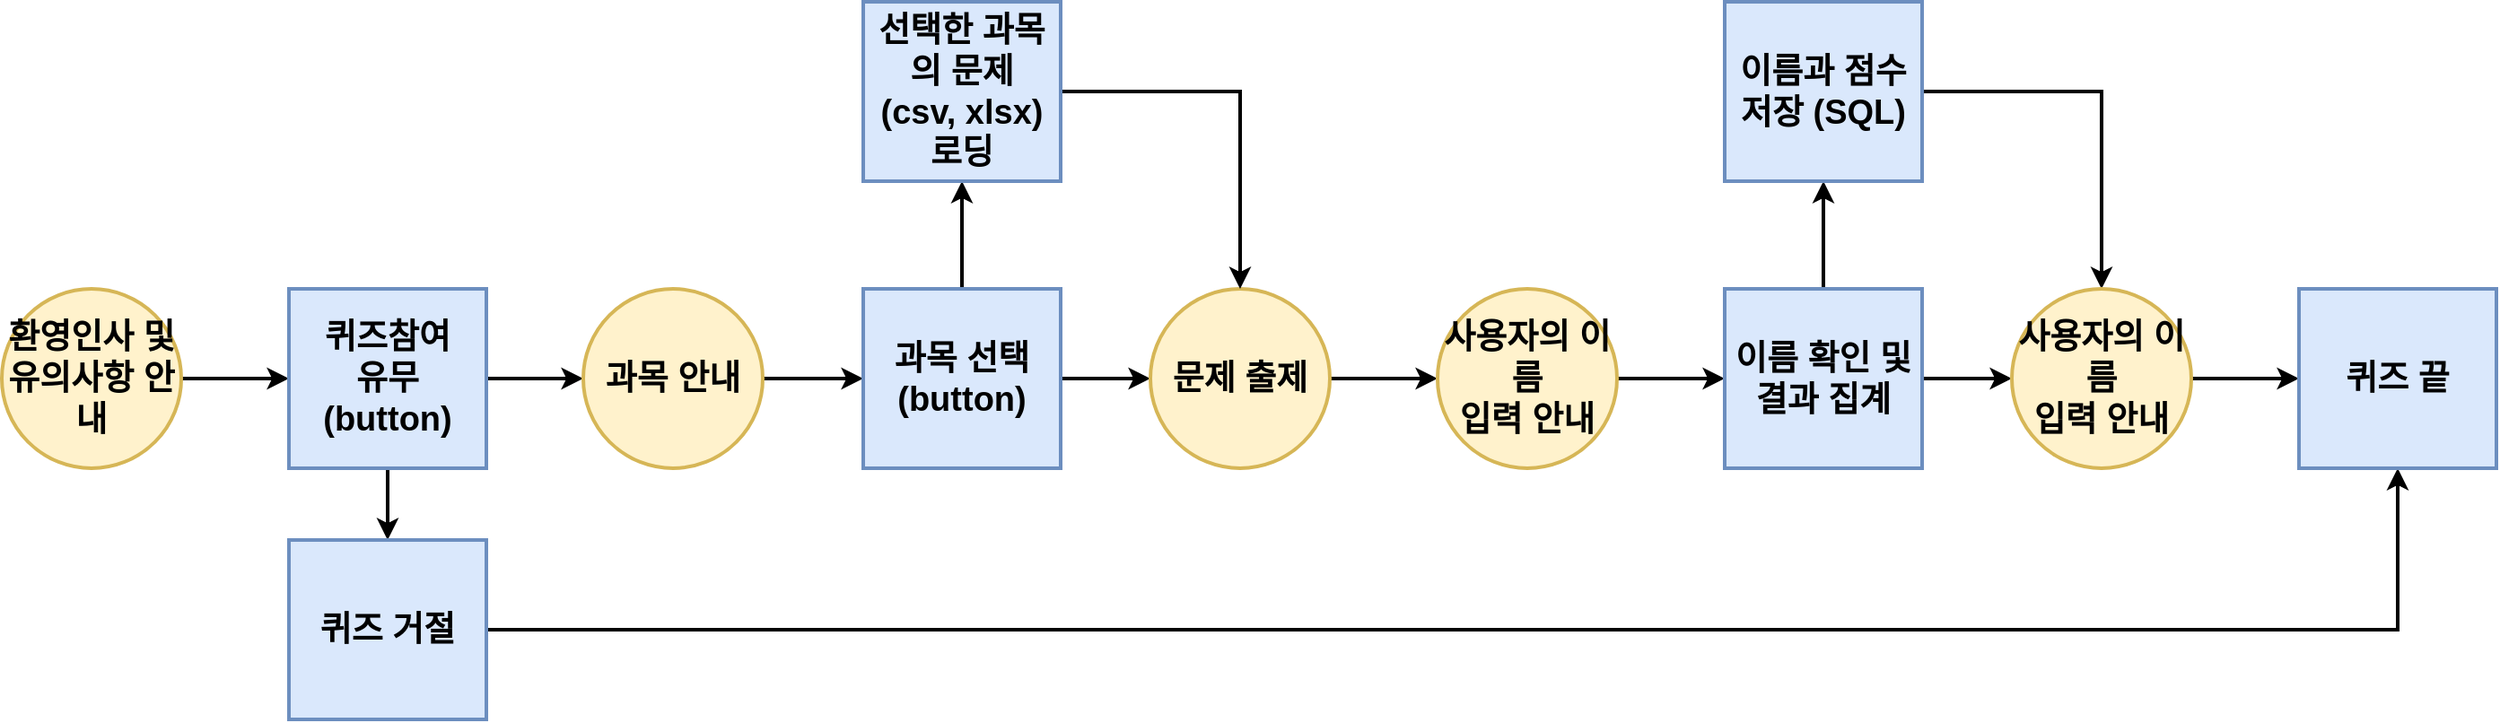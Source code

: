 <mxfile version="13.8.1" type="github">
  <diagram id="lVTYWJ5q9AxQNi57Mwy6" name="Page-1">
    <mxGraphModel dx="1673" dy="895" grid="1" gridSize="10" guides="1" tooltips="1" connect="1" arrows="1" fold="1" page="1" pageScale="1" pageWidth="827" pageHeight="1169" math="0" shadow="0">
      <root>
        <mxCell id="0" />
        <mxCell id="1" parent="0" />
        <mxCell id="ZSoLlEDXcMwoq2wpnS44-14" style="edgeStyle=orthogonalEdgeStyle;rounded=0;orthogonalLoop=1;jettySize=auto;html=1;exitX=1;exitY=0.5;exitDx=0;exitDy=0;entryX=0;entryY=0.5;entryDx=0;entryDy=0;strokeWidth=2;spacing=2;fontSize=19;fontStyle=1" edge="1" parent="1" source="ZSoLlEDXcMwoq2wpnS44-1" target="ZSoLlEDXcMwoq2wpnS44-2">
          <mxGeometry relative="1" as="geometry" />
        </mxCell>
        <mxCell id="ZSoLlEDXcMwoq2wpnS44-1" value="환영인사 및&lt;br style=&quot;font-size: 19px;&quot;&gt;유의사항 안내" style="ellipse;whiteSpace=wrap;html=1;strokeWidth=2;spacing=2;fontSize=19;fontStyle=1;fillColor=#fff2cc;strokeColor=#d6b656;" vertex="1" parent="1">
          <mxGeometry x="40" y="220" width="100" height="100" as="geometry" />
        </mxCell>
        <mxCell id="ZSoLlEDXcMwoq2wpnS44-15" style="edgeStyle=orthogonalEdgeStyle;rounded=0;orthogonalLoop=1;jettySize=auto;html=1;exitX=1;exitY=0.5;exitDx=0;exitDy=0;entryX=0;entryY=0.5;entryDx=0;entryDy=0;strokeWidth=2;spacing=2;fontSize=19;fontStyle=1" edge="1" parent="1" source="ZSoLlEDXcMwoq2wpnS44-2" target="ZSoLlEDXcMwoq2wpnS44-4">
          <mxGeometry relative="1" as="geometry" />
        </mxCell>
        <mxCell id="ZSoLlEDXcMwoq2wpnS44-27" style="edgeStyle=orthogonalEdgeStyle;rounded=0;orthogonalLoop=1;jettySize=auto;html=1;exitX=0.5;exitY=1;exitDx=0;exitDy=0;entryX=0.5;entryY=0;entryDx=0;entryDy=0;strokeWidth=2;spacing=2;fontSize=19;fontStyle=1" edge="1" parent="1" source="ZSoLlEDXcMwoq2wpnS44-2" target="ZSoLlEDXcMwoq2wpnS44-3">
          <mxGeometry relative="1" as="geometry" />
        </mxCell>
        <mxCell id="ZSoLlEDXcMwoq2wpnS44-2" value="퀴즈참여 &lt;br&gt;유무&lt;br style=&quot;font-size: 19px&quot;&gt;(button)" style="rounded=0;whiteSpace=wrap;html=1;strokeWidth=2;spacing=2;fontSize=19;fontStyle=1;fillColor=#dae8fc;strokeColor=#6c8ebf;" vertex="1" parent="1">
          <mxGeometry x="200" y="220" width="110" height="100" as="geometry" />
        </mxCell>
        <mxCell id="ZSoLlEDXcMwoq2wpnS44-28" style="edgeStyle=orthogonalEdgeStyle;rounded=0;orthogonalLoop=1;jettySize=auto;html=1;exitX=1;exitY=0.5;exitDx=0;exitDy=0;entryX=0.5;entryY=1;entryDx=0;entryDy=0;strokeWidth=2;spacing=2;fontSize=19;fontStyle=1" edge="1" parent="1" source="ZSoLlEDXcMwoq2wpnS44-3" target="ZSoLlEDXcMwoq2wpnS44-13">
          <mxGeometry relative="1" as="geometry" />
        </mxCell>
        <mxCell id="ZSoLlEDXcMwoq2wpnS44-3" value="퀴즈 거절" style="rounded=0;whiteSpace=wrap;html=1;strokeWidth=2;spacing=2;fontSize=19;fontStyle=1;fillColor=#dae8fc;strokeColor=#6c8ebf;" vertex="1" parent="1">
          <mxGeometry x="200" y="360" width="110" height="100" as="geometry" />
        </mxCell>
        <mxCell id="ZSoLlEDXcMwoq2wpnS44-16" style="edgeStyle=orthogonalEdgeStyle;rounded=0;orthogonalLoop=1;jettySize=auto;html=1;exitX=1;exitY=0.5;exitDx=0;exitDy=0;entryX=0;entryY=0.5;entryDx=0;entryDy=0;strokeWidth=2;spacing=2;fontSize=19;fontStyle=1" edge="1" parent="1" source="ZSoLlEDXcMwoq2wpnS44-4" target="ZSoLlEDXcMwoq2wpnS44-5">
          <mxGeometry relative="1" as="geometry" />
        </mxCell>
        <mxCell id="ZSoLlEDXcMwoq2wpnS44-4" value="과목 안내" style="ellipse;whiteSpace=wrap;html=1;strokeWidth=2;spacing=2;fontSize=19;fontStyle=1;fillColor=#fff2cc;strokeColor=#d6b656;" vertex="1" parent="1">
          <mxGeometry x="364" y="220" width="100" height="100" as="geometry" />
        </mxCell>
        <mxCell id="ZSoLlEDXcMwoq2wpnS44-18" style="edgeStyle=orthogonalEdgeStyle;rounded=0;orthogonalLoop=1;jettySize=auto;html=1;exitX=0.5;exitY=0;exitDx=0;exitDy=0;entryX=0.5;entryY=1;entryDx=0;entryDy=0;strokeWidth=2;spacing=2;fontSize=19;fontStyle=1" edge="1" parent="1" source="ZSoLlEDXcMwoq2wpnS44-5" target="ZSoLlEDXcMwoq2wpnS44-17">
          <mxGeometry relative="1" as="geometry" />
        </mxCell>
        <mxCell id="ZSoLlEDXcMwoq2wpnS44-20" style="edgeStyle=orthogonalEdgeStyle;rounded=0;orthogonalLoop=1;jettySize=auto;html=1;exitX=1;exitY=0.5;exitDx=0;exitDy=0;entryX=0;entryY=0.5;entryDx=0;entryDy=0;strokeWidth=2;spacing=2;fontSize=19;fontStyle=1" edge="1" parent="1" source="ZSoLlEDXcMwoq2wpnS44-5" target="ZSoLlEDXcMwoq2wpnS44-6">
          <mxGeometry relative="1" as="geometry" />
        </mxCell>
        <mxCell id="ZSoLlEDXcMwoq2wpnS44-5" value="과목 선택&lt;br style=&quot;font-size: 19px;&quot;&gt;(button)" style="rounded=0;whiteSpace=wrap;html=1;strokeWidth=2;spacing=2;fontSize=19;fontStyle=1;fillColor=#dae8fc;strokeColor=#6c8ebf;" vertex="1" parent="1">
          <mxGeometry x="520" y="220" width="110" height="100" as="geometry" />
        </mxCell>
        <mxCell id="ZSoLlEDXcMwoq2wpnS44-21" style="edgeStyle=orthogonalEdgeStyle;rounded=0;orthogonalLoop=1;jettySize=auto;html=1;exitX=1;exitY=0.5;exitDx=0;exitDy=0;strokeWidth=2;spacing=2;fontSize=19;fontStyle=1" edge="1" parent="1" source="ZSoLlEDXcMwoq2wpnS44-6" target="ZSoLlEDXcMwoq2wpnS44-8">
          <mxGeometry relative="1" as="geometry" />
        </mxCell>
        <mxCell id="ZSoLlEDXcMwoq2wpnS44-6" value="문제 출제" style="ellipse;whiteSpace=wrap;html=1;strokeWidth=2;spacing=2;fontSize=19;fontStyle=1;fillColor=#fff2cc;strokeColor=#d6b656;" vertex="1" parent="1">
          <mxGeometry x="680" y="220" width="100" height="100" as="geometry" />
        </mxCell>
        <mxCell id="ZSoLlEDXcMwoq2wpnS44-22" style="edgeStyle=orthogonalEdgeStyle;rounded=0;orthogonalLoop=1;jettySize=auto;html=1;exitX=1;exitY=0.5;exitDx=0;exitDy=0;entryX=0;entryY=0.5;entryDx=0;entryDy=0;strokeWidth=2;spacing=2;fontSize=19;fontStyle=1" edge="1" parent="1" source="ZSoLlEDXcMwoq2wpnS44-8" target="ZSoLlEDXcMwoq2wpnS44-9">
          <mxGeometry relative="1" as="geometry" />
        </mxCell>
        <mxCell id="ZSoLlEDXcMwoq2wpnS44-8" value="사용자의 이름&lt;br style=&quot;font-size: 19px;&quot;&gt;입력 안내" style="ellipse;whiteSpace=wrap;html=1;strokeWidth=2;spacing=2;fontSize=19;fontStyle=1;fillColor=#fff2cc;strokeColor=#d6b656;" vertex="1" parent="1">
          <mxGeometry x="840" y="220" width="100" height="100" as="geometry" />
        </mxCell>
        <mxCell id="ZSoLlEDXcMwoq2wpnS44-23" style="edgeStyle=orthogonalEdgeStyle;rounded=0;orthogonalLoop=1;jettySize=auto;html=1;exitX=0.5;exitY=0;exitDx=0;exitDy=0;entryX=0.5;entryY=1;entryDx=0;entryDy=0;strokeWidth=2;spacing=2;fontSize=19;fontStyle=1" edge="1" parent="1" source="ZSoLlEDXcMwoq2wpnS44-9" target="ZSoLlEDXcMwoq2wpnS44-10">
          <mxGeometry relative="1" as="geometry" />
        </mxCell>
        <mxCell id="ZSoLlEDXcMwoq2wpnS44-25" style="edgeStyle=orthogonalEdgeStyle;rounded=0;orthogonalLoop=1;jettySize=auto;html=1;exitX=1;exitY=0.5;exitDx=0;exitDy=0;entryX=0;entryY=0.5;entryDx=0;entryDy=0;strokeWidth=2;spacing=2;fontSize=19;fontStyle=1" edge="1" parent="1" source="ZSoLlEDXcMwoq2wpnS44-9" target="ZSoLlEDXcMwoq2wpnS44-11">
          <mxGeometry relative="1" as="geometry" />
        </mxCell>
        <mxCell id="ZSoLlEDXcMwoq2wpnS44-9" value="이름 확인 및&lt;br style=&quot;font-size: 19px;&quot;&gt;결과 집계" style="rounded=0;whiteSpace=wrap;html=1;strokeWidth=2;spacing=2;fontSize=19;fontStyle=1;fillColor=#dae8fc;strokeColor=#6c8ebf;" vertex="1" parent="1">
          <mxGeometry x="1000" y="220" width="110" height="100" as="geometry" />
        </mxCell>
        <mxCell id="ZSoLlEDXcMwoq2wpnS44-24" style="edgeStyle=orthogonalEdgeStyle;rounded=0;orthogonalLoop=1;jettySize=auto;html=1;exitX=1;exitY=0.5;exitDx=0;exitDy=0;entryX=0.5;entryY=0;entryDx=0;entryDy=0;strokeWidth=2;spacing=2;fontSize=19;fontStyle=1" edge="1" parent="1" source="ZSoLlEDXcMwoq2wpnS44-10" target="ZSoLlEDXcMwoq2wpnS44-11">
          <mxGeometry relative="1" as="geometry" />
        </mxCell>
        <mxCell id="ZSoLlEDXcMwoq2wpnS44-10" value="이름과 점수&lt;br style=&quot;font-size: 19px;&quot;&gt;저장 (SQL)" style="rounded=0;whiteSpace=wrap;html=1;strokeWidth=2;spacing=2;fontSize=19;fontStyle=1;fillColor=#dae8fc;strokeColor=#6c8ebf;" vertex="1" parent="1">
          <mxGeometry x="1000" y="60" width="110" height="100" as="geometry" />
        </mxCell>
        <mxCell id="ZSoLlEDXcMwoq2wpnS44-26" style="edgeStyle=orthogonalEdgeStyle;rounded=0;orthogonalLoop=1;jettySize=auto;html=1;exitX=1;exitY=0.5;exitDx=0;exitDy=0;entryX=0;entryY=0.5;entryDx=0;entryDy=0;strokeWidth=2;spacing=2;fontSize=19;fontStyle=1" edge="1" parent="1" source="ZSoLlEDXcMwoq2wpnS44-11" target="ZSoLlEDXcMwoq2wpnS44-13">
          <mxGeometry relative="1" as="geometry" />
        </mxCell>
        <mxCell id="ZSoLlEDXcMwoq2wpnS44-11" value="사용자의 이름&lt;br style=&quot;font-size: 19px;&quot;&gt;입력 안내" style="ellipse;whiteSpace=wrap;html=1;strokeWidth=2;spacing=2;fontSize=19;fontStyle=1;fillColor=#fff2cc;strokeColor=#d6b656;" vertex="1" parent="1">
          <mxGeometry x="1160" y="220" width="100" height="100" as="geometry" />
        </mxCell>
        <mxCell id="ZSoLlEDXcMwoq2wpnS44-13" value="퀴즈 끝" style="rounded=0;whiteSpace=wrap;html=1;strokeWidth=2;spacing=2;fontSize=19;fontStyle=1;fillColor=#dae8fc;strokeColor=#6c8ebf;" vertex="1" parent="1">
          <mxGeometry x="1320" y="220" width="110" height="100" as="geometry" />
        </mxCell>
        <mxCell id="ZSoLlEDXcMwoq2wpnS44-19" style="edgeStyle=orthogonalEdgeStyle;rounded=0;orthogonalLoop=1;jettySize=auto;html=1;exitX=1;exitY=0.5;exitDx=0;exitDy=0;strokeWidth=2;spacing=2;fontSize=19;fontStyle=1" edge="1" parent="1" source="ZSoLlEDXcMwoq2wpnS44-17" target="ZSoLlEDXcMwoq2wpnS44-6">
          <mxGeometry relative="1" as="geometry" />
        </mxCell>
        <mxCell id="ZSoLlEDXcMwoq2wpnS44-17" value="선택한 과목의 문제&lt;br style=&quot;font-size: 19px;&quot;&gt;(csv, xlsx) 로딩" style="rounded=0;whiteSpace=wrap;html=1;strokeWidth=2;spacing=2;fontSize=19;fontStyle=1;fillColor=#dae8fc;strokeColor=#6c8ebf;" vertex="1" parent="1">
          <mxGeometry x="520" y="60" width="110" height="100" as="geometry" />
        </mxCell>
      </root>
    </mxGraphModel>
  </diagram>
</mxfile>
